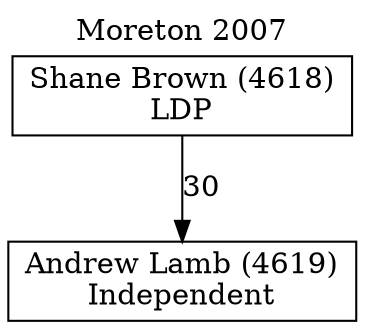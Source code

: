 // House preference flow
digraph "Andrew Lamb (4619)_Moreton_2007" {
	graph [label="Moreton 2007" labelloc=t mclimit=10]
	node [shape=box]
	"Andrew Lamb (4619)" [label="Andrew Lamb (4619)
Independent"]
	"Shane Brown (4618)" [label="Shane Brown (4618)
LDP"]
	"Shane Brown (4618)" -> "Andrew Lamb (4619)" [label=30]
}
